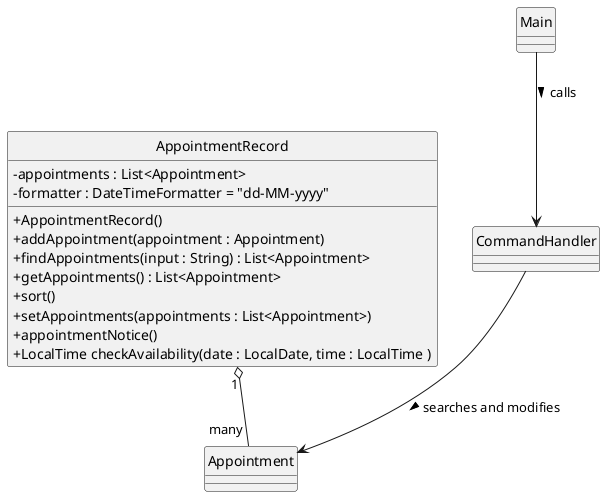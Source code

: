 @startuml
'https://plantuml.com/class-diagram

skinparam classAttributeIconSize 0
hide circle

class AppointmentRecord {
- appointments : List<Appointment>
- formatter : DateTimeFormatter = "dd-MM-yyyy"
+ AppointmentRecord()
+ addAppointment(appointment : Appointment)
+ findAppointments(input : String) : List<Appointment>
+ getAppointments() : List<Appointment>
+ sort()
+ setAppointments(appointments : List<Appointment>)
+ appointmentNotice()
+ LocalTime checkAvailability(date : LocalDate, time : LocalTime )
}

class Main {}
class CommandHandler {}
class AppointmentRecord {}


CommandHandler --> Appointment : searches and modifies >
AppointmentRecord "1" o-- "many" Appointment
Main --> CommandHandler : calls >

@enduml